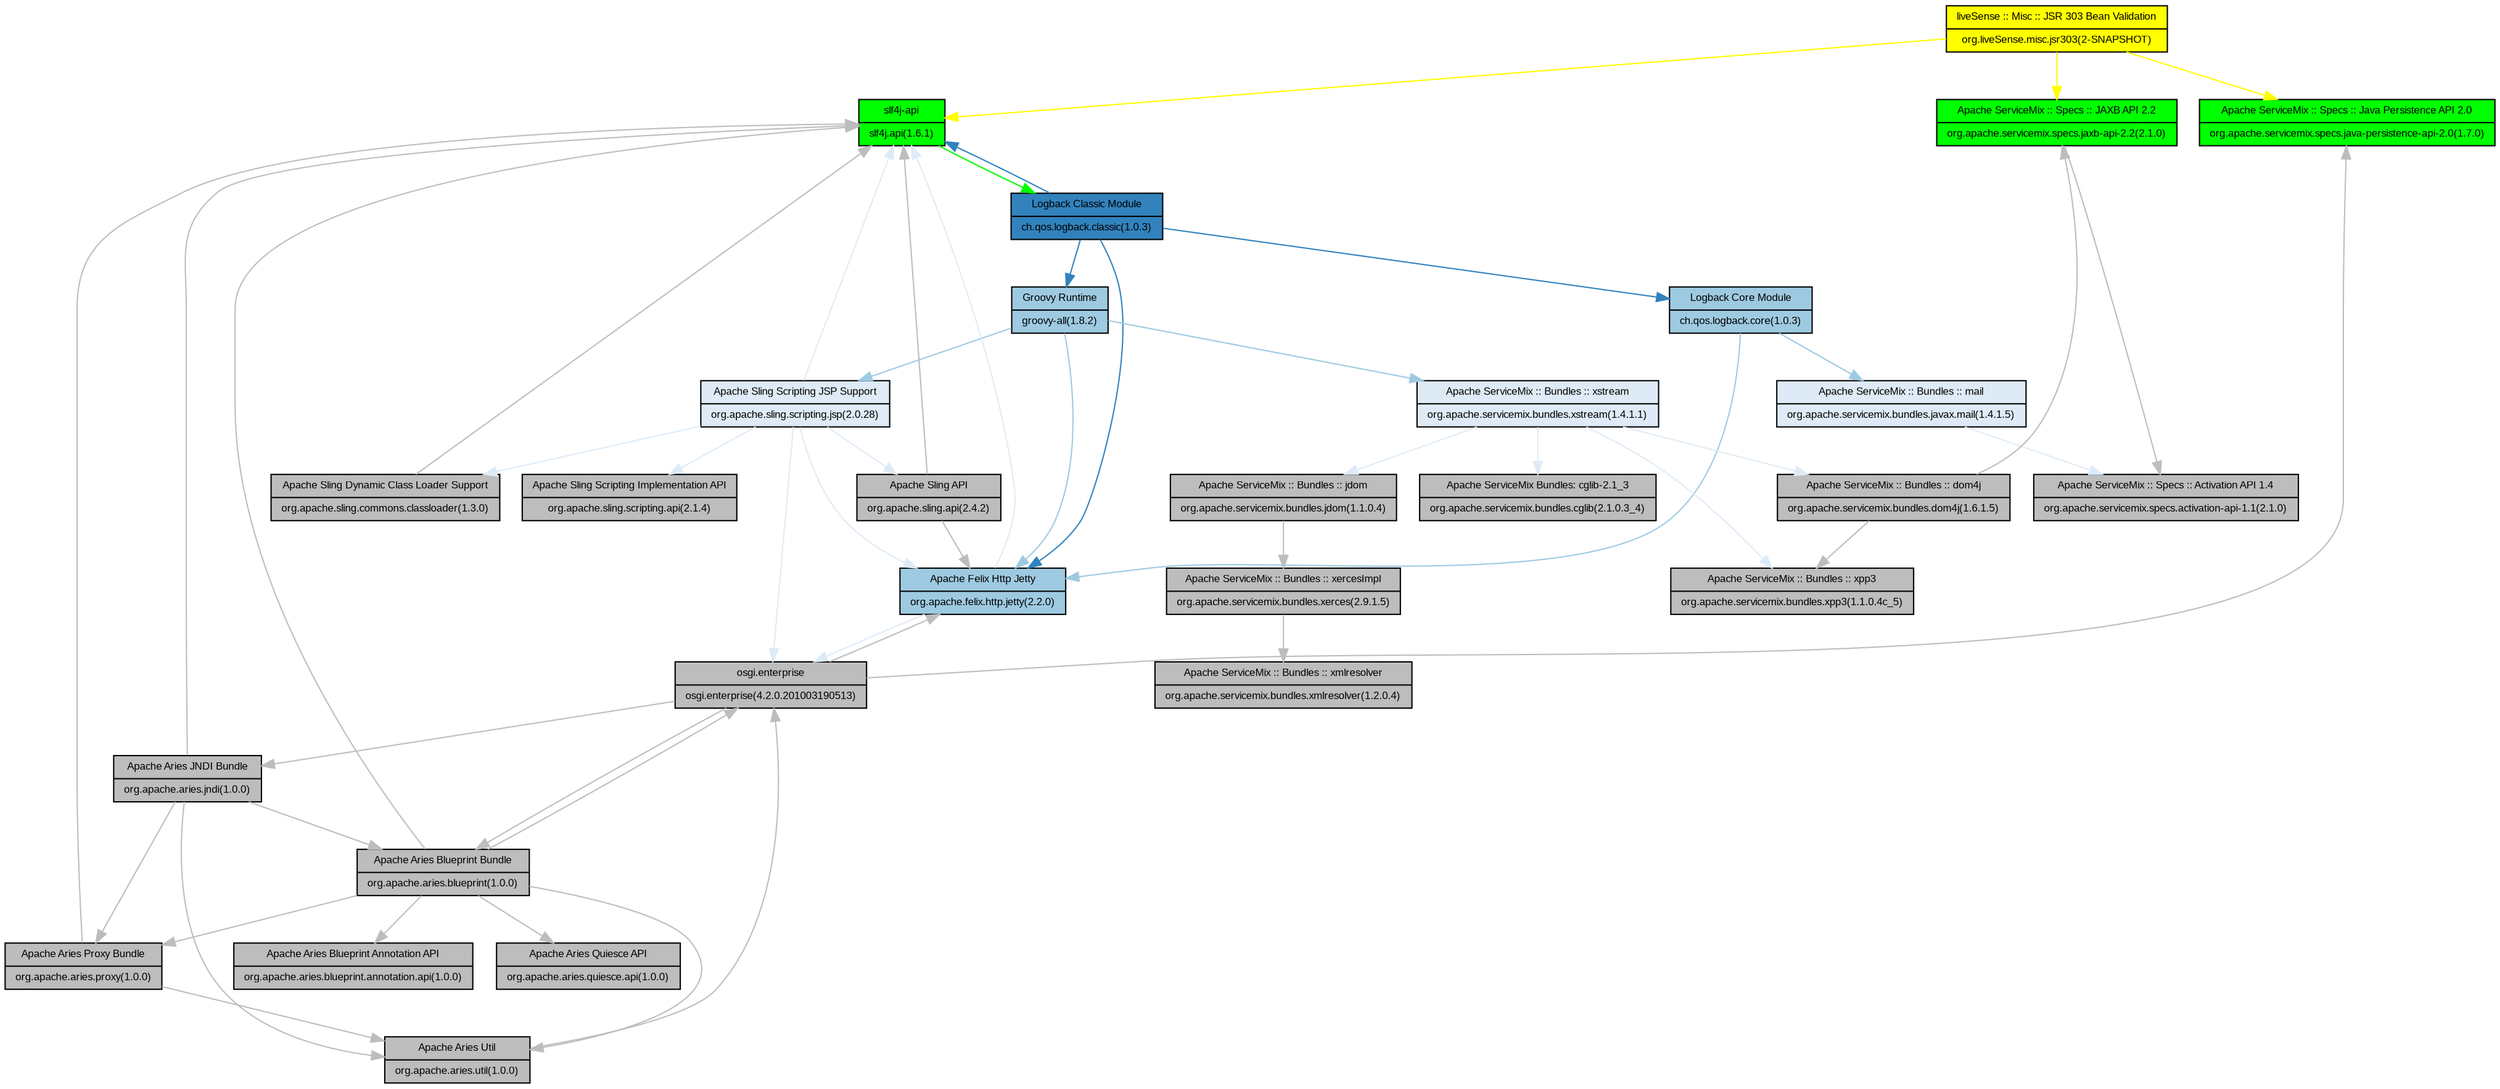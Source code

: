 digraph {
	node[shape=record, fontname="Arial", fontsize=8]node [style=filled, fillcolor=yellow, label= "{liveSense :: Misc :: JSR 303 Bean Validation | org.liveSense.misc.jsr303(2-SNAPSHOT)}"] org_liveSense_misc_jsr303;
node [style=filled, fillcolor=green, label= "{slf4j-api | slf4j.api(1.6.1)}"] slf4j_api;
node [style=filled, fillcolor=green, label= "{Apache ServiceMix :: Specs :: Java Persistence API 2.0 | org.apache.servicemix.specs.java-persistence-api-2.0(1.7.0)}"] org_apache_servicemix_specs_java_persistence_api_2_0;
node [style=filled, fillcolor=green, label= "{Apache ServiceMix :: Specs :: JAXB API 2.2 | org.apache.servicemix.specs.jaxb-api-2.2(2.1.0)}"] org_apache_servicemix_specs_jaxb_api_2_2;
node [style=filled, fillcolor="/blues3/3", label= "{Logback Classic Module | ch.qos.logback.classic(1.0.3)}"] ch_qos_logback_classic;
node [style=filled, fillcolor="/blues3/2", label= "{Groovy Runtime | groovy-all(1.8.2)}"] groovy_all;
node [style=filled, fillcolor="/blues3/2", label= "{Apache Felix Http Jetty | org.apache.felix.http.jetty(2.2.0)}"] org_apache_felix_http_jetty;
node [style=filled, fillcolor="/blues3/2", label= "{Logback Core Module | ch.qos.logback.core(1.0.3)}"] ch_qos_logback_core;
node [style=filled, fillcolor="/blues3/1", label= "{Apache ServiceMix :: Bundles :: xstream | org.apache.servicemix.bundles.xstream(1.4.1.1)}"] org_apache_servicemix_bundles_xstream;
node [style=filled, fillcolor="/blues3/1", label= "{Apache Sling Scripting JSP Support | org.apache.sling.scripting.jsp(2.0.28)}"] org_apache_sling_scripting_jsp;
node [style=filled, fillcolor="/blues3/1", label= "{Apache ServiceMix :: Bundles :: mail | org.apache.servicemix.bundles.javax.mail(1.4.1.5)}"] org_apache_servicemix_bundles_javax_mail;
node [style=filled, fillcolor="/greys3/2", label= "{osgi.enterprise | osgi.enterprise(4.2.0.201003190513)}"] osgi_enterprise;
node [style=filled, fillcolor="/greys3/2", label= "{Apache ServiceMix :: Bundles :: xpp3 | org.apache.servicemix.bundles.xpp3(1.1.0.4c_5)}"] org_apache_servicemix_bundles_xpp3;
node [style=filled, fillcolor="/greys3/2", label= "{Apache ServiceMix Bundles: cglib-2.1_3 | org.apache.servicemix.bundles.cglib(2.1.0.3_4)}"] org_apache_servicemix_bundles_cglib;
node [style=filled, fillcolor="/greys3/2", label= "{Apache ServiceMix :: Bundles :: jdom | org.apache.servicemix.bundles.jdom(1.1.0.4)}"] org_apache_servicemix_bundles_jdom;
node [style=filled, fillcolor="/greys3/2", label= "{Apache ServiceMix :: Bundles :: dom4j | org.apache.servicemix.bundles.dom4j(1.6.1.5)}"] org_apache_servicemix_bundles_dom4j;
node [style=filled, fillcolor="/greys3/2", label= "{Apache Sling Scripting Implementation API | org.apache.sling.scripting.api(2.1.4)}"] org_apache_sling_scripting_api;
node [style=filled, fillcolor="/greys3/2", label= "{Apache Sling API | org.apache.sling.api(2.4.2)}"] org_apache_sling_api;
node [style=filled, fillcolor="/greys3/2", label= "{Apache Sling Dynamic Class Loader Support | org.apache.sling.commons.classloader(1.3.0)}"] org_apache_sling_commons_classloader;
node [style=filled, fillcolor="/greys3/2", label= "{Apache Aries Blueprint Bundle | org.apache.aries.blueprint(1.0.0)}"] org_apache_aries_blueprint;
node [style=filled, fillcolor="/greys3/2", label= "{Apache Aries JNDI Bundle | org.apache.aries.jndi(1.0.0)}"] org_apache_aries_jndi;
node [style=filled, fillcolor="/greys3/2", label= "{Apache ServiceMix :: Bundles :: xercesImpl | org.apache.servicemix.bundles.xerces(2.9.1.5)}"] org_apache_servicemix_bundles_xerces;
node [style=filled, fillcolor="/greys3/2", label= "{Apache Aries Proxy Bundle | org.apache.aries.proxy(1.0.0)}"] org_apache_aries_proxy;
node [style=filled, fillcolor="/greys3/2", label= "{Apache Aries Quiesce API | org.apache.aries.quiesce.api(1.0.0)}"] org_apache_aries_quiesce_api;
node [style=filled, fillcolor="/greys3/2", label= "{Apache Aries Util | org.apache.aries.util(1.0.0)}"] org_apache_aries_util;
node [style=filled, fillcolor="/greys3/2", label= "{Apache Aries Blueprint Annotation API | org.apache.aries.blueprint.annotation.api(1.0.0)}"] org_apache_aries_blueprint_annotation_api;
node [style=filled, fillcolor="/greys3/2", label= "{Apache ServiceMix :: Bundles :: xmlresolver | org.apache.servicemix.bundles.xmlresolver(1.2.0.4)}"] org_apache_servicemix_bundles_xmlresolver;
node [style=filled, fillcolor="/greys3/2", label= "{Apache ServiceMix :: Specs :: Activation API 1.4 | org.apache.servicemix.specs.activation-api-1.1(2.1.0)}"] org_apache_servicemix_specs_activation_api_1_1;
org_liveSense_misc_jsr303 -> slf4j_api [color=yellow];
org_liveSense_misc_jsr303 -> org_apache_servicemix_specs_java_persistence_api_2_0 [color=yellow];
org_liveSense_misc_jsr303 -> org_apache_servicemix_specs_jaxb_api_2_2 [color=yellow];
slf4j_api -> ch_qos_logback_classic [color=green];
ch_qos_logback_classic -> groovy_all [color="/blues3/3"];
ch_qos_logback_classic -> org_apache_felix_http_jetty [color="/blues3/3"];
ch_qos_logback_classic -> slf4j_api [color="/blues3/3"];
ch_qos_logback_classic -> ch_qos_logback_core [color="/blues3/3"];
groovy_all -> org_apache_felix_http_jetty [color="/blues3/2"];
groovy_all -> org_apache_servicemix_bundles_xstream [color="/blues3/2"];
groovy_all -> org_apache_sling_scripting_jsp [color="/blues3/2"];
ch_qos_logback_core -> org_apache_felix_http_jetty [color="/blues3/2"];
ch_qos_logback_core -> org_apache_servicemix_bundles_javax_mail [color="/blues3/2"];
org_apache_felix_http_jetty -> slf4j_api [color="/blues3/1"];
org_apache_felix_http_jetty -> osgi_enterprise [color="/blues3/1"];
org_apache_servicemix_bundles_xstream -> org_apache_servicemix_bundles_xpp3 [color="/blues3/1"];
org_apache_servicemix_bundles_xstream -> org_apache_servicemix_bundles_cglib [color="/blues3/1"];
org_apache_servicemix_bundles_xstream -> org_apache_servicemix_bundles_jdom [color="/blues3/1"];
org_apache_servicemix_bundles_xstream -> org_apache_servicemix_bundles_dom4j [color="/blues3/1"];
org_apache_sling_scripting_jsp -> org_apache_sling_scripting_api [color="/blues3/1"];
org_apache_sling_scripting_jsp -> org_apache_felix_http_jetty [color="/blues3/1"];
org_apache_sling_scripting_jsp -> org_apache_sling_api [color="/blues3/1"];
org_apache_sling_scripting_jsp -> org_apache_sling_commons_classloader [color="/blues3/1"];
org_apache_sling_scripting_jsp -> slf4j_api [color="/blues3/1"];
org_apache_sling_scripting_jsp -> osgi_enterprise [color="/blues3/1"];
org_apache_servicemix_bundles_javax_mail -> org_apache_servicemix_specs_activation_api_1_1 [color="/blues3/1"];
osgi_enterprise -> org_apache_felix_http_jetty [color="/greys3/2"];
osgi_enterprise -> org_apache_aries_blueprint [color="/greys3/2"];
osgi_enterprise -> org_apache_servicemix_specs_java_persistence_api_2_0 [color="/greys3/2"];
osgi_enterprise -> org_apache_aries_jndi [color="/greys3/2"];
org_apache_servicemix_bundles_jdom -> org_apache_servicemix_bundles_xerces [color="/greys3/2"];
org_apache_servicemix_bundles_dom4j -> org_apache_servicemix_bundles_xpp3 [color="/greys3/2"];
org_apache_servicemix_bundles_dom4j -> org_apache_servicemix_specs_jaxb_api_2_2 [color="/greys3/2"];
org_apache_sling_api -> org_apache_felix_http_jetty [color="/greys3/2"];
org_apache_sling_api -> slf4j_api [color="/greys3/2"];
org_apache_sling_commons_classloader -> slf4j_api [color="/greys3/2"];
org_apache_aries_blueprint -> org_apache_aries_proxy [color="/greys3/2"];
org_apache_aries_blueprint -> org_apache_aries_quiesce_api [color="/greys3/2"];
org_apache_aries_blueprint -> org_apache_aries_util [color="/greys3/2"];
org_apache_aries_blueprint -> slf4j_api [color="/greys3/2"];
org_apache_aries_blueprint -> osgi_enterprise [color="/greys3/2"];
org_apache_aries_blueprint -> org_apache_aries_blueprint_annotation_api [color="/greys3/2"];
org_apache_aries_jndi -> slf4j_api [color="/greys3/2"];
org_apache_aries_jndi -> org_apache_aries_blueprint [color="/greys3/2"];
org_apache_aries_jndi -> org_apache_aries_util [color="/greys3/2"];
org_apache_aries_jndi -> org_apache_aries_proxy [color="/greys3/2"];
org_apache_servicemix_bundles_xerces -> org_apache_servicemix_bundles_xmlresolver [color="/greys3/2"];
org_apache_servicemix_specs_jaxb_api_2_2 -> org_apache_servicemix_specs_activation_api_1_1 [color="/greys3/2"];
org_apache_aries_proxy -> slf4j_api [color="/greys3/2"];
org_apache_aries_proxy -> org_apache_aries_util [color="/greys3/2"];
org_apache_aries_util -> osgi_enterprise [color="/greys3/2"];
{rank=same;slf4j_api;org_apache_servicemix_specs_java_persistence_api_2_0;org_apache_servicemix_specs_jaxb_api_2_2;};}


